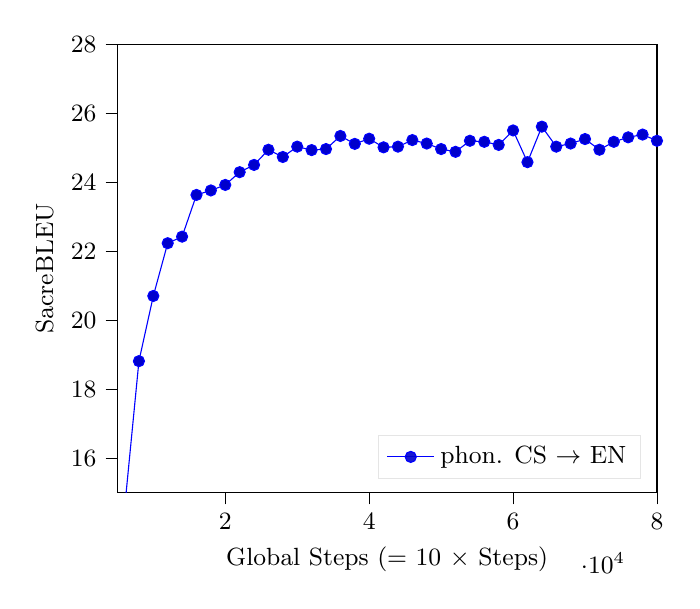 \begin{tikzpicture}
\small
\begin{axis}[
legend cell align={left},
legend pos=south east,
legend style={fill opacity=0.9, draw opacity=1, text opacity=1, draw=white!90.0!black},
tick align=outside,
tick pos=left,
x grid style={white!69.02!black},
xlabel={Global Steps (= 10 $\times$ Steps)},
xmin=5000, xmax=80000,
xtick style={color=black},
y grid style={white!69.02!black},
ylabel={SacreBLEU},
ymin=15, ymax=28,
ytick style={color=black}
]
\addplot 
table {
0       0.00
2000    1.14
4000    6.10
6000    14.52
8000    18.81
10000   20.70
12000   22.23
14000   22.42
16000   23.63
18000   23.76
20000   23.92
22000   24.29
24000   24.50
26000   24.94
28000   24.73
30000   25.03
32000   24.93
34000   24.96
36000   25.34
38000   25.11
40000   25.26
42000   25.01
44000   25.03
46000   25.22
48000   25.12
50000   24.96
52000   24.88
54000   25.20
56000   25.17
58000   25.08
60000   25.50
62000   24.58
64000   25.61
66000   25.03
68000   25.12
70000   25.25
72000   24.94
74000   25.17
76000   25.30
78000   25.38
80000   25.20
82000   24.98
84000   25.01
86000   25.36
88000   25.35
90000   25.06
92000   24.97
94000   24.67
96000   25.03
98000   25.14
100000  24.93
102000  24.98
104000  24.63
106000  24.94
108000  25.01
110000  24.81
112000  25.37
114000  24.68
116000  24.91
118000  24.96
120000  25.14
122000  25.06
124000  25.00
126000  24.87
128000  25.08
130000  25.14
132000  25.31
134000  24.70
136000  24.78
138000  24.71
140000  24.83
142000  25.04
144000  24.81
146000  25.17
148000  24.44
150000  24.66
152000  24.76
154000  24.75
156000  25.05
158000  24.77
160000  25.04
162000  24.94
164000  24.88
166000  24.89
168000  24.62
170000  25.17
172000  24.67
174000  24.69
176000  24.72
178000  24.90
180000  25.04
182000  24.70
184000  24.55
186000  24.65
188000  24.76
190000  24.58
192000  24.68
194000  25.05
196000  24.30
198000  24.66
200000  24.56
202000  24.69
204000  24.61
206000  24.73
208000  24.90
210000  24.62
212000  24.72
214000  24.38
216000  24.33
218000  24.43
220000  24.50
222000  24.65
224000  24.66
226000  24.60
228000  24.23
230000  24.58
232000  24.70
234000  24.39
236000  24.39
238000  24.22
240000  24.53
242000  24.29
244000  24.78
246000  24.63
248000  24.56
250000  24.55
252000  24.42
254000  24.60
256000  24.39
258000  24.72
260000  24.65
262000  24.66
264000  24.74
266000  24.11
268000  24.95
270000  24.68
272000  24.84
274000  24.60
276000  23.94
278000  24.19
280000  24.55
282000  24.49
};
\addlegendentry{phon. CS $\rightarrow$ EN}
\end{axis}
\end{tikzpicture}
